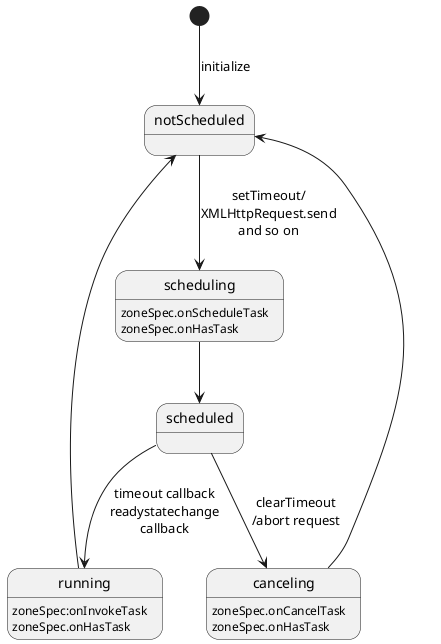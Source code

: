 @startuml
[*] --> notScheduled: initialize
notScheduled --> scheduling: setTimeout/\nXMLHttpRequest.send\nand so on

scheduling: zoneSpec.onScheduleTask
scheduling: zoneSpec.onHasTask

scheduling --> scheduled
scheduled --> running: timeout callback\nreadystatechange\ncallback
running: zoneSpec:onInvokeTask

scheduled --> canceling: clearTimeout\n/abort request
canceling: zoneSpec.onCancelTask
canceling --> notScheduled
canceling: zoneSpec.onHasTask
running --> notScheduled
running: zoneSpec.onHasTask
@enduml
